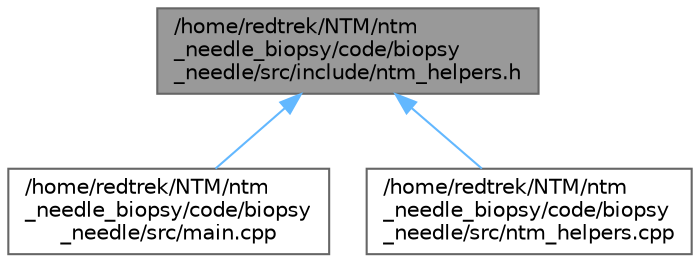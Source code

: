digraph "/home/redtrek/NTM/ntm_needle_biopsy/code/biopsy_needle/src/include/ntm_helpers.h"
{
 // LATEX_PDF_SIZE
  bgcolor="transparent";
  edge [fontname=Helvetica,fontsize=10,labelfontname=Helvetica,labelfontsize=10];
  node [fontname=Helvetica,fontsize=10,shape=box,height=0.2,width=0.4];
  Node1 [id="Node000001",label="/home/redtrek/NTM/ntm\l_needle_biopsy/code/biopsy\l_needle/src/include/ntm_helpers.h",height=0.2,width=0.4,color="gray40", fillcolor="grey60", style="filled", fontcolor="black",tooltip="This file holds the prototypes for smart needle's helper functions."];
  Node1 -> Node2 [id="edge1_Node000001_Node000002",dir="back",color="steelblue1",style="solid",tooltip=" "];
  Node2 [id="Node000002",label="/home/redtrek/NTM/ntm\l_needle_biopsy/code/biopsy\l_needle/src/main.cpp",height=0.2,width=0.4,color="grey40", fillcolor="white", style="filled",URL="$main_8cpp.html",tooltip="This is the main file for the smart biopsy needle. It handles the high level operation of the state m..."];
  Node1 -> Node3 [id="edge2_Node000001_Node000003",dir="back",color="steelblue1",style="solid",tooltip=" "];
  Node3 [id="Node000003",label="/home/redtrek/NTM/ntm\l_needle_biopsy/code/biopsy\l_needle/src/ntm_helpers.cpp",height=0.2,width=0.4,color="grey40", fillcolor="white", style="filled",URL="$ntm__helpers_8cpp.html",tooltip="This file holds the definitions for the smart needle's helper functions."];
}
